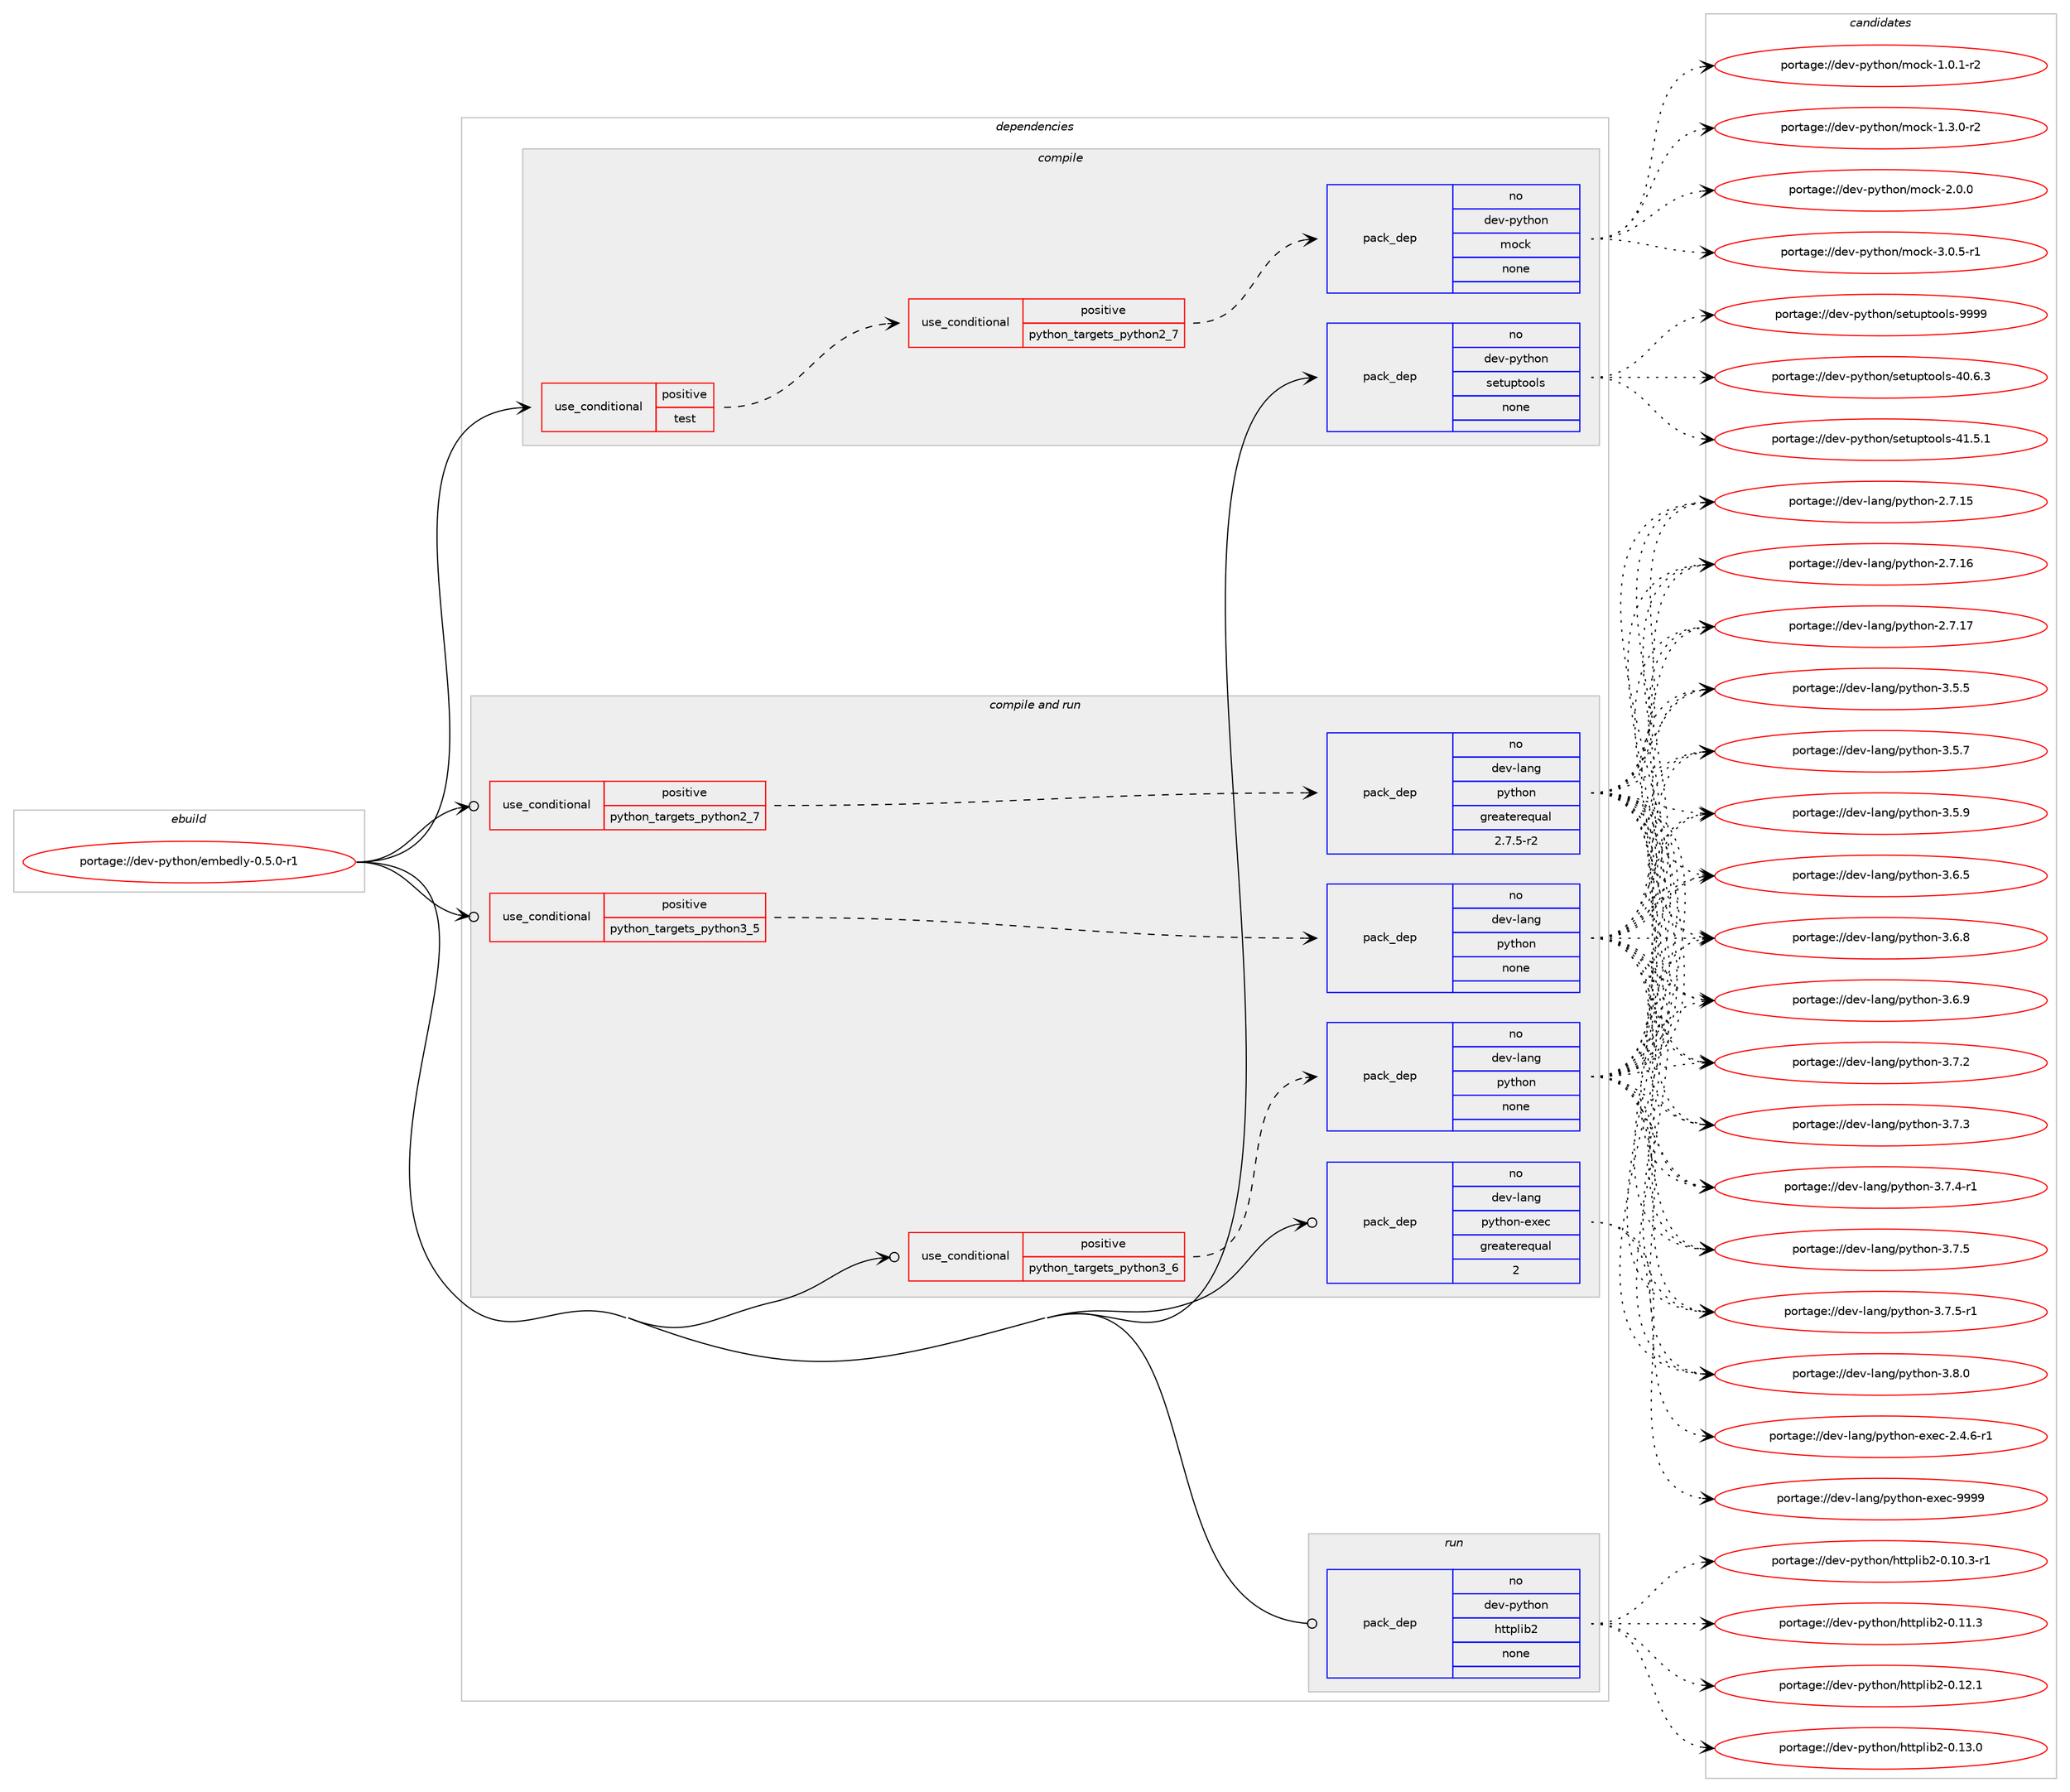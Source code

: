 digraph prolog {

# *************
# Graph options
# *************

newrank=true;
concentrate=true;
compound=true;
graph [rankdir=LR,fontname=Helvetica,fontsize=10,ranksep=1.5];#, ranksep=2.5, nodesep=0.2];
edge  [arrowhead=vee];
node  [fontname=Helvetica,fontsize=10];

# **********
# The ebuild
# **********

subgraph cluster_leftcol {
color=gray;
rank=same;
label=<<i>ebuild</i>>;
id [label="portage://dev-python/embedly-0.5.0-r1", color=red, width=4, href="../dev-python/embedly-0.5.0-r1.svg"];
}

# ****************
# The dependencies
# ****************

subgraph cluster_midcol {
color=gray;
label=<<i>dependencies</i>>;
subgraph cluster_compile {
fillcolor="#eeeeee";
style=filled;
label=<<i>compile</i>>;
subgraph cond28311 {
dependency138453 [label=<<TABLE BORDER="0" CELLBORDER="1" CELLSPACING="0" CELLPADDING="4"><TR><TD ROWSPAN="3" CELLPADDING="10">use_conditional</TD></TR><TR><TD>positive</TD></TR><TR><TD>test</TD></TR></TABLE>>, shape=none, color=red];
subgraph cond28312 {
dependency138454 [label=<<TABLE BORDER="0" CELLBORDER="1" CELLSPACING="0" CELLPADDING="4"><TR><TD ROWSPAN="3" CELLPADDING="10">use_conditional</TD></TR><TR><TD>positive</TD></TR><TR><TD>python_targets_python2_7</TD></TR></TABLE>>, shape=none, color=red];
subgraph pack106815 {
dependency138455 [label=<<TABLE BORDER="0" CELLBORDER="1" CELLSPACING="0" CELLPADDING="4" WIDTH="220"><TR><TD ROWSPAN="6" CELLPADDING="30">pack_dep</TD></TR><TR><TD WIDTH="110">no</TD></TR><TR><TD>dev-python</TD></TR><TR><TD>mock</TD></TR><TR><TD>none</TD></TR><TR><TD></TD></TR></TABLE>>, shape=none, color=blue];
}
dependency138454:e -> dependency138455:w [weight=20,style="dashed",arrowhead="vee"];
}
dependency138453:e -> dependency138454:w [weight=20,style="dashed",arrowhead="vee"];
}
id:e -> dependency138453:w [weight=20,style="solid",arrowhead="vee"];
subgraph pack106816 {
dependency138456 [label=<<TABLE BORDER="0" CELLBORDER="1" CELLSPACING="0" CELLPADDING="4" WIDTH="220"><TR><TD ROWSPAN="6" CELLPADDING="30">pack_dep</TD></TR><TR><TD WIDTH="110">no</TD></TR><TR><TD>dev-python</TD></TR><TR><TD>setuptools</TD></TR><TR><TD>none</TD></TR><TR><TD></TD></TR></TABLE>>, shape=none, color=blue];
}
id:e -> dependency138456:w [weight=20,style="solid",arrowhead="vee"];
}
subgraph cluster_compileandrun {
fillcolor="#eeeeee";
style=filled;
label=<<i>compile and run</i>>;
subgraph cond28313 {
dependency138457 [label=<<TABLE BORDER="0" CELLBORDER="1" CELLSPACING="0" CELLPADDING="4"><TR><TD ROWSPAN="3" CELLPADDING="10">use_conditional</TD></TR><TR><TD>positive</TD></TR><TR><TD>python_targets_python2_7</TD></TR></TABLE>>, shape=none, color=red];
subgraph pack106817 {
dependency138458 [label=<<TABLE BORDER="0" CELLBORDER="1" CELLSPACING="0" CELLPADDING="4" WIDTH="220"><TR><TD ROWSPAN="6" CELLPADDING="30">pack_dep</TD></TR><TR><TD WIDTH="110">no</TD></TR><TR><TD>dev-lang</TD></TR><TR><TD>python</TD></TR><TR><TD>greaterequal</TD></TR><TR><TD>2.7.5-r2</TD></TR></TABLE>>, shape=none, color=blue];
}
dependency138457:e -> dependency138458:w [weight=20,style="dashed",arrowhead="vee"];
}
id:e -> dependency138457:w [weight=20,style="solid",arrowhead="odotvee"];
subgraph cond28314 {
dependency138459 [label=<<TABLE BORDER="0" CELLBORDER="1" CELLSPACING="0" CELLPADDING="4"><TR><TD ROWSPAN="3" CELLPADDING="10">use_conditional</TD></TR><TR><TD>positive</TD></TR><TR><TD>python_targets_python3_5</TD></TR></TABLE>>, shape=none, color=red];
subgraph pack106818 {
dependency138460 [label=<<TABLE BORDER="0" CELLBORDER="1" CELLSPACING="0" CELLPADDING="4" WIDTH="220"><TR><TD ROWSPAN="6" CELLPADDING="30">pack_dep</TD></TR><TR><TD WIDTH="110">no</TD></TR><TR><TD>dev-lang</TD></TR><TR><TD>python</TD></TR><TR><TD>none</TD></TR><TR><TD></TD></TR></TABLE>>, shape=none, color=blue];
}
dependency138459:e -> dependency138460:w [weight=20,style="dashed",arrowhead="vee"];
}
id:e -> dependency138459:w [weight=20,style="solid",arrowhead="odotvee"];
subgraph cond28315 {
dependency138461 [label=<<TABLE BORDER="0" CELLBORDER="1" CELLSPACING="0" CELLPADDING="4"><TR><TD ROWSPAN="3" CELLPADDING="10">use_conditional</TD></TR><TR><TD>positive</TD></TR><TR><TD>python_targets_python3_6</TD></TR></TABLE>>, shape=none, color=red];
subgraph pack106819 {
dependency138462 [label=<<TABLE BORDER="0" CELLBORDER="1" CELLSPACING="0" CELLPADDING="4" WIDTH="220"><TR><TD ROWSPAN="6" CELLPADDING="30">pack_dep</TD></TR><TR><TD WIDTH="110">no</TD></TR><TR><TD>dev-lang</TD></TR><TR><TD>python</TD></TR><TR><TD>none</TD></TR><TR><TD></TD></TR></TABLE>>, shape=none, color=blue];
}
dependency138461:e -> dependency138462:w [weight=20,style="dashed",arrowhead="vee"];
}
id:e -> dependency138461:w [weight=20,style="solid",arrowhead="odotvee"];
subgraph pack106820 {
dependency138463 [label=<<TABLE BORDER="0" CELLBORDER="1" CELLSPACING="0" CELLPADDING="4" WIDTH="220"><TR><TD ROWSPAN="6" CELLPADDING="30">pack_dep</TD></TR><TR><TD WIDTH="110">no</TD></TR><TR><TD>dev-lang</TD></TR><TR><TD>python-exec</TD></TR><TR><TD>greaterequal</TD></TR><TR><TD>2</TD></TR></TABLE>>, shape=none, color=blue];
}
id:e -> dependency138463:w [weight=20,style="solid",arrowhead="odotvee"];
}
subgraph cluster_run {
fillcolor="#eeeeee";
style=filled;
label=<<i>run</i>>;
subgraph pack106821 {
dependency138464 [label=<<TABLE BORDER="0" CELLBORDER="1" CELLSPACING="0" CELLPADDING="4" WIDTH="220"><TR><TD ROWSPAN="6" CELLPADDING="30">pack_dep</TD></TR><TR><TD WIDTH="110">no</TD></TR><TR><TD>dev-python</TD></TR><TR><TD>httplib2</TD></TR><TR><TD>none</TD></TR><TR><TD></TD></TR></TABLE>>, shape=none, color=blue];
}
id:e -> dependency138464:w [weight=20,style="solid",arrowhead="odot"];
}
}

# **************
# The candidates
# **************

subgraph cluster_choices {
rank=same;
color=gray;
label=<<i>candidates</i>>;

subgraph choice106815 {
color=black;
nodesep=1;
choiceportage1001011184511212111610411111047109111991074549464846494511450 [label="portage://dev-python/mock-1.0.1-r2", color=red, width=4,href="../dev-python/mock-1.0.1-r2.svg"];
choiceportage1001011184511212111610411111047109111991074549465146484511450 [label="portage://dev-python/mock-1.3.0-r2", color=red, width=4,href="../dev-python/mock-1.3.0-r2.svg"];
choiceportage100101118451121211161041111104710911199107455046484648 [label="portage://dev-python/mock-2.0.0", color=red, width=4,href="../dev-python/mock-2.0.0.svg"];
choiceportage1001011184511212111610411111047109111991074551464846534511449 [label="portage://dev-python/mock-3.0.5-r1", color=red, width=4,href="../dev-python/mock-3.0.5-r1.svg"];
dependency138455:e -> choiceportage1001011184511212111610411111047109111991074549464846494511450:w [style=dotted,weight="100"];
dependency138455:e -> choiceportage1001011184511212111610411111047109111991074549465146484511450:w [style=dotted,weight="100"];
dependency138455:e -> choiceportage100101118451121211161041111104710911199107455046484648:w [style=dotted,weight="100"];
dependency138455:e -> choiceportage1001011184511212111610411111047109111991074551464846534511449:w [style=dotted,weight="100"];
}
subgraph choice106816 {
color=black;
nodesep=1;
choiceportage100101118451121211161041111104711510111611711211611111110811545524846544651 [label="portage://dev-python/setuptools-40.6.3", color=red, width=4,href="../dev-python/setuptools-40.6.3.svg"];
choiceportage100101118451121211161041111104711510111611711211611111110811545524946534649 [label="portage://dev-python/setuptools-41.5.1", color=red, width=4,href="../dev-python/setuptools-41.5.1.svg"];
choiceportage10010111845112121116104111110471151011161171121161111111081154557575757 [label="portage://dev-python/setuptools-9999", color=red, width=4,href="../dev-python/setuptools-9999.svg"];
dependency138456:e -> choiceportage100101118451121211161041111104711510111611711211611111110811545524846544651:w [style=dotted,weight="100"];
dependency138456:e -> choiceportage100101118451121211161041111104711510111611711211611111110811545524946534649:w [style=dotted,weight="100"];
dependency138456:e -> choiceportage10010111845112121116104111110471151011161171121161111111081154557575757:w [style=dotted,weight="100"];
}
subgraph choice106817 {
color=black;
nodesep=1;
choiceportage10010111845108971101034711212111610411111045504655464953 [label="portage://dev-lang/python-2.7.15", color=red, width=4,href="../dev-lang/python-2.7.15.svg"];
choiceportage10010111845108971101034711212111610411111045504655464954 [label="portage://dev-lang/python-2.7.16", color=red, width=4,href="../dev-lang/python-2.7.16.svg"];
choiceportage10010111845108971101034711212111610411111045504655464955 [label="portage://dev-lang/python-2.7.17", color=red, width=4,href="../dev-lang/python-2.7.17.svg"];
choiceportage100101118451089711010347112121116104111110455146534653 [label="portage://dev-lang/python-3.5.5", color=red, width=4,href="../dev-lang/python-3.5.5.svg"];
choiceportage100101118451089711010347112121116104111110455146534655 [label="portage://dev-lang/python-3.5.7", color=red, width=4,href="../dev-lang/python-3.5.7.svg"];
choiceportage100101118451089711010347112121116104111110455146534657 [label="portage://dev-lang/python-3.5.9", color=red, width=4,href="../dev-lang/python-3.5.9.svg"];
choiceportage100101118451089711010347112121116104111110455146544653 [label="portage://dev-lang/python-3.6.5", color=red, width=4,href="../dev-lang/python-3.6.5.svg"];
choiceportage100101118451089711010347112121116104111110455146544656 [label="portage://dev-lang/python-3.6.8", color=red, width=4,href="../dev-lang/python-3.6.8.svg"];
choiceportage100101118451089711010347112121116104111110455146544657 [label="portage://dev-lang/python-3.6.9", color=red, width=4,href="../dev-lang/python-3.6.9.svg"];
choiceportage100101118451089711010347112121116104111110455146554650 [label="portage://dev-lang/python-3.7.2", color=red, width=4,href="../dev-lang/python-3.7.2.svg"];
choiceportage100101118451089711010347112121116104111110455146554651 [label="portage://dev-lang/python-3.7.3", color=red, width=4,href="../dev-lang/python-3.7.3.svg"];
choiceportage1001011184510897110103471121211161041111104551465546524511449 [label="portage://dev-lang/python-3.7.4-r1", color=red, width=4,href="../dev-lang/python-3.7.4-r1.svg"];
choiceportage100101118451089711010347112121116104111110455146554653 [label="portage://dev-lang/python-3.7.5", color=red, width=4,href="../dev-lang/python-3.7.5.svg"];
choiceportage1001011184510897110103471121211161041111104551465546534511449 [label="portage://dev-lang/python-3.7.5-r1", color=red, width=4,href="../dev-lang/python-3.7.5-r1.svg"];
choiceportage100101118451089711010347112121116104111110455146564648 [label="portage://dev-lang/python-3.8.0", color=red, width=4,href="../dev-lang/python-3.8.0.svg"];
dependency138458:e -> choiceportage10010111845108971101034711212111610411111045504655464953:w [style=dotted,weight="100"];
dependency138458:e -> choiceportage10010111845108971101034711212111610411111045504655464954:w [style=dotted,weight="100"];
dependency138458:e -> choiceportage10010111845108971101034711212111610411111045504655464955:w [style=dotted,weight="100"];
dependency138458:e -> choiceportage100101118451089711010347112121116104111110455146534653:w [style=dotted,weight="100"];
dependency138458:e -> choiceportage100101118451089711010347112121116104111110455146534655:w [style=dotted,weight="100"];
dependency138458:e -> choiceportage100101118451089711010347112121116104111110455146534657:w [style=dotted,weight="100"];
dependency138458:e -> choiceportage100101118451089711010347112121116104111110455146544653:w [style=dotted,weight="100"];
dependency138458:e -> choiceportage100101118451089711010347112121116104111110455146544656:w [style=dotted,weight="100"];
dependency138458:e -> choiceportage100101118451089711010347112121116104111110455146544657:w [style=dotted,weight="100"];
dependency138458:e -> choiceportage100101118451089711010347112121116104111110455146554650:w [style=dotted,weight="100"];
dependency138458:e -> choiceportage100101118451089711010347112121116104111110455146554651:w [style=dotted,weight="100"];
dependency138458:e -> choiceportage1001011184510897110103471121211161041111104551465546524511449:w [style=dotted,weight="100"];
dependency138458:e -> choiceportage100101118451089711010347112121116104111110455146554653:w [style=dotted,weight="100"];
dependency138458:e -> choiceportage1001011184510897110103471121211161041111104551465546534511449:w [style=dotted,weight="100"];
dependency138458:e -> choiceportage100101118451089711010347112121116104111110455146564648:w [style=dotted,weight="100"];
}
subgraph choice106818 {
color=black;
nodesep=1;
choiceportage10010111845108971101034711212111610411111045504655464953 [label="portage://dev-lang/python-2.7.15", color=red, width=4,href="../dev-lang/python-2.7.15.svg"];
choiceportage10010111845108971101034711212111610411111045504655464954 [label="portage://dev-lang/python-2.7.16", color=red, width=4,href="../dev-lang/python-2.7.16.svg"];
choiceportage10010111845108971101034711212111610411111045504655464955 [label="portage://dev-lang/python-2.7.17", color=red, width=4,href="../dev-lang/python-2.7.17.svg"];
choiceportage100101118451089711010347112121116104111110455146534653 [label="portage://dev-lang/python-3.5.5", color=red, width=4,href="../dev-lang/python-3.5.5.svg"];
choiceportage100101118451089711010347112121116104111110455146534655 [label="portage://dev-lang/python-3.5.7", color=red, width=4,href="../dev-lang/python-3.5.7.svg"];
choiceportage100101118451089711010347112121116104111110455146534657 [label="portage://dev-lang/python-3.5.9", color=red, width=4,href="../dev-lang/python-3.5.9.svg"];
choiceportage100101118451089711010347112121116104111110455146544653 [label="portage://dev-lang/python-3.6.5", color=red, width=4,href="../dev-lang/python-3.6.5.svg"];
choiceportage100101118451089711010347112121116104111110455146544656 [label="portage://dev-lang/python-3.6.8", color=red, width=4,href="../dev-lang/python-3.6.8.svg"];
choiceportage100101118451089711010347112121116104111110455146544657 [label="portage://dev-lang/python-3.6.9", color=red, width=4,href="../dev-lang/python-3.6.9.svg"];
choiceportage100101118451089711010347112121116104111110455146554650 [label="portage://dev-lang/python-3.7.2", color=red, width=4,href="../dev-lang/python-3.7.2.svg"];
choiceportage100101118451089711010347112121116104111110455146554651 [label="portage://dev-lang/python-3.7.3", color=red, width=4,href="../dev-lang/python-3.7.3.svg"];
choiceportage1001011184510897110103471121211161041111104551465546524511449 [label="portage://dev-lang/python-3.7.4-r1", color=red, width=4,href="../dev-lang/python-3.7.4-r1.svg"];
choiceportage100101118451089711010347112121116104111110455146554653 [label="portage://dev-lang/python-3.7.5", color=red, width=4,href="../dev-lang/python-3.7.5.svg"];
choiceportage1001011184510897110103471121211161041111104551465546534511449 [label="portage://dev-lang/python-3.7.5-r1", color=red, width=4,href="../dev-lang/python-3.7.5-r1.svg"];
choiceportage100101118451089711010347112121116104111110455146564648 [label="portage://dev-lang/python-3.8.0", color=red, width=4,href="../dev-lang/python-3.8.0.svg"];
dependency138460:e -> choiceportage10010111845108971101034711212111610411111045504655464953:w [style=dotted,weight="100"];
dependency138460:e -> choiceportage10010111845108971101034711212111610411111045504655464954:w [style=dotted,weight="100"];
dependency138460:e -> choiceportage10010111845108971101034711212111610411111045504655464955:w [style=dotted,weight="100"];
dependency138460:e -> choiceportage100101118451089711010347112121116104111110455146534653:w [style=dotted,weight="100"];
dependency138460:e -> choiceportage100101118451089711010347112121116104111110455146534655:w [style=dotted,weight="100"];
dependency138460:e -> choiceportage100101118451089711010347112121116104111110455146534657:w [style=dotted,weight="100"];
dependency138460:e -> choiceportage100101118451089711010347112121116104111110455146544653:w [style=dotted,weight="100"];
dependency138460:e -> choiceportage100101118451089711010347112121116104111110455146544656:w [style=dotted,weight="100"];
dependency138460:e -> choiceportage100101118451089711010347112121116104111110455146544657:w [style=dotted,weight="100"];
dependency138460:e -> choiceportage100101118451089711010347112121116104111110455146554650:w [style=dotted,weight="100"];
dependency138460:e -> choiceportage100101118451089711010347112121116104111110455146554651:w [style=dotted,weight="100"];
dependency138460:e -> choiceportage1001011184510897110103471121211161041111104551465546524511449:w [style=dotted,weight="100"];
dependency138460:e -> choiceportage100101118451089711010347112121116104111110455146554653:w [style=dotted,weight="100"];
dependency138460:e -> choiceportage1001011184510897110103471121211161041111104551465546534511449:w [style=dotted,weight="100"];
dependency138460:e -> choiceportage100101118451089711010347112121116104111110455146564648:w [style=dotted,weight="100"];
}
subgraph choice106819 {
color=black;
nodesep=1;
choiceportage10010111845108971101034711212111610411111045504655464953 [label="portage://dev-lang/python-2.7.15", color=red, width=4,href="../dev-lang/python-2.7.15.svg"];
choiceportage10010111845108971101034711212111610411111045504655464954 [label="portage://dev-lang/python-2.7.16", color=red, width=4,href="../dev-lang/python-2.7.16.svg"];
choiceportage10010111845108971101034711212111610411111045504655464955 [label="portage://dev-lang/python-2.7.17", color=red, width=4,href="../dev-lang/python-2.7.17.svg"];
choiceportage100101118451089711010347112121116104111110455146534653 [label="portage://dev-lang/python-3.5.5", color=red, width=4,href="../dev-lang/python-3.5.5.svg"];
choiceportage100101118451089711010347112121116104111110455146534655 [label="portage://dev-lang/python-3.5.7", color=red, width=4,href="../dev-lang/python-3.5.7.svg"];
choiceportage100101118451089711010347112121116104111110455146534657 [label="portage://dev-lang/python-3.5.9", color=red, width=4,href="../dev-lang/python-3.5.9.svg"];
choiceportage100101118451089711010347112121116104111110455146544653 [label="portage://dev-lang/python-3.6.5", color=red, width=4,href="../dev-lang/python-3.6.5.svg"];
choiceportage100101118451089711010347112121116104111110455146544656 [label="portage://dev-lang/python-3.6.8", color=red, width=4,href="../dev-lang/python-3.6.8.svg"];
choiceportage100101118451089711010347112121116104111110455146544657 [label="portage://dev-lang/python-3.6.9", color=red, width=4,href="../dev-lang/python-3.6.9.svg"];
choiceportage100101118451089711010347112121116104111110455146554650 [label="portage://dev-lang/python-3.7.2", color=red, width=4,href="../dev-lang/python-3.7.2.svg"];
choiceportage100101118451089711010347112121116104111110455146554651 [label="portage://dev-lang/python-3.7.3", color=red, width=4,href="../dev-lang/python-3.7.3.svg"];
choiceportage1001011184510897110103471121211161041111104551465546524511449 [label="portage://dev-lang/python-3.7.4-r1", color=red, width=4,href="../dev-lang/python-3.7.4-r1.svg"];
choiceportage100101118451089711010347112121116104111110455146554653 [label="portage://dev-lang/python-3.7.5", color=red, width=4,href="../dev-lang/python-3.7.5.svg"];
choiceportage1001011184510897110103471121211161041111104551465546534511449 [label="portage://dev-lang/python-3.7.5-r1", color=red, width=4,href="../dev-lang/python-3.7.5-r1.svg"];
choiceportage100101118451089711010347112121116104111110455146564648 [label="portage://dev-lang/python-3.8.0", color=red, width=4,href="../dev-lang/python-3.8.0.svg"];
dependency138462:e -> choiceportage10010111845108971101034711212111610411111045504655464953:w [style=dotted,weight="100"];
dependency138462:e -> choiceportage10010111845108971101034711212111610411111045504655464954:w [style=dotted,weight="100"];
dependency138462:e -> choiceportage10010111845108971101034711212111610411111045504655464955:w [style=dotted,weight="100"];
dependency138462:e -> choiceportage100101118451089711010347112121116104111110455146534653:w [style=dotted,weight="100"];
dependency138462:e -> choiceportage100101118451089711010347112121116104111110455146534655:w [style=dotted,weight="100"];
dependency138462:e -> choiceportage100101118451089711010347112121116104111110455146534657:w [style=dotted,weight="100"];
dependency138462:e -> choiceportage100101118451089711010347112121116104111110455146544653:w [style=dotted,weight="100"];
dependency138462:e -> choiceportage100101118451089711010347112121116104111110455146544656:w [style=dotted,weight="100"];
dependency138462:e -> choiceportage100101118451089711010347112121116104111110455146544657:w [style=dotted,weight="100"];
dependency138462:e -> choiceportage100101118451089711010347112121116104111110455146554650:w [style=dotted,weight="100"];
dependency138462:e -> choiceportage100101118451089711010347112121116104111110455146554651:w [style=dotted,weight="100"];
dependency138462:e -> choiceportage1001011184510897110103471121211161041111104551465546524511449:w [style=dotted,weight="100"];
dependency138462:e -> choiceportage100101118451089711010347112121116104111110455146554653:w [style=dotted,weight="100"];
dependency138462:e -> choiceportage1001011184510897110103471121211161041111104551465546534511449:w [style=dotted,weight="100"];
dependency138462:e -> choiceportage100101118451089711010347112121116104111110455146564648:w [style=dotted,weight="100"];
}
subgraph choice106820 {
color=black;
nodesep=1;
choiceportage10010111845108971101034711212111610411111045101120101994550465246544511449 [label="portage://dev-lang/python-exec-2.4.6-r1", color=red, width=4,href="../dev-lang/python-exec-2.4.6-r1.svg"];
choiceportage10010111845108971101034711212111610411111045101120101994557575757 [label="portage://dev-lang/python-exec-9999", color=red, width=4,href="../dev-lang/python-exec-9999.svg"];
dependency138463:e -> choiceportage10010111845108971101034711212111610411111045101120101994550465246544511449:w [style=dotted,weight="100"];
dependency138463:e -> choiceportage10010111845108971101034711212111610411111045101120101994557575757:w [style=dotted,weight="100"];
}
subgraph choice106821 {
color=black;
nodesep=1;
choiceportage10010111845112121116104111110471041161161121081059850454846494846514511449 [label="portage://dev-python/httplib2-0.10.3-r1", color=red, width=4,href="../dev-python/httplib2-0.10.3-r1.svg"];
choiceportage1001011184511212111610411111047104116116112108105985045484649494651 [label="portage://dev-python/httplib2-0.11.3", color=red, width=4,href="../dev-python/httplib2-0.11.3.svg"];
choiceportage1001011184511212111610411111047104116116112108105985045484649504649 [label="portage://dev-python/httplib2-0.12.1", color=red, width=4,href="../dev-python/httplib2-0.12.1.svg"];
choiceportage1001011184511212111610411111047104116116112108105985045484649514648 [label="portage://dev-python/httplib2-0.13.0", color=red, width=4,href="../dev-python/httplib2-0.13.0.svg"];
dependency138464:e -> choiceportage10010111845112121116104111110471041161161121081059850454846494846514511449:w [style=dotted,weight="100"];
dependency138464:e -> choiceportage1001011184511212111610411111047104116116112108105985045484649494651:w [style=dotted,weight="100"];
dependency138464:e -> choiceportage1001011184511212111610411111047104116116112108105985045484649504649:w [style=dotted,weight="100"];
dependency138464:e -> choiceportage1001011184511212111610411111047104116116112108105985045484649514648:w [style=dotted,weight="100"];
}
}

}
